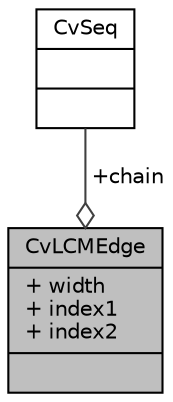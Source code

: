 digraph "CvLCMEdge"
{
 // LATEX_PDF_SIZE
  edge [fontname="Helvetica",fontsize="10",labelfontname="Helvetica",labelfontsize="10"];
  node [fontname="Helvetica",fontsize="10",shape=record];
  Node1 [label="{CvLCMEdge\n|+ width\l+ index1\l+ index2\l|}",height=0.2,width=0.4,color="black", fillcolor="grey75", style="filled", fontcolor="black",tooltip=" "];
  Node2 -> Node1 [color="grey25",fontsize="10",style="solid",label=" +chain" ,arrowhead="odiamond",fontname="Helvetica"];
  Node2 [label="{CvSeq\n||}",height=0.2,width=0.4,color="black", fillcolor="white", style="filled",URL="$struct_cv_seq.html",tooltip=" "];
}
